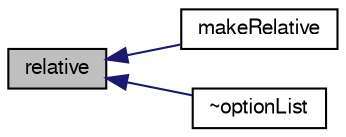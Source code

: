 digraph "relative"
{
  bgcolor="transparent";
  edge [fontname="FreeSans",fontsize="10",labelfontname="FreeSans",labelfontsize="10"];
  node [fontname="FreeSans",fontsize="10",shape=record];
  rankdir="LR";
  Node1378 [label="relative",height=0.2,width=0.4,color="black", fillcolor="grey75", style="filled", fontcolor="black"];
  Node1378 -> Node1379 [dir="back",color="midnightblue",fontsize="10",style="solid",fontname="FreeSans"];
  Node1379 [label="makeRelative",height=0.2,width=0.4,color="black",URL="$a23454.html#a817baacd3b0187f5fd8be5e5461663ba",tooltip="Make the given absolute mass-flux relative. "];
  Node1378 -> Node1380 [dir="back",color="midnightblue",fontsize="10",style="solid",fontname="FreeSans"];
  Node1380 [label="~optionList",height=0.2,width=0.4,color="black",URL="$a23454.html#a7bd4272c245281958b6a373dae65ae6c",tooltip="Destructor. "];
}
